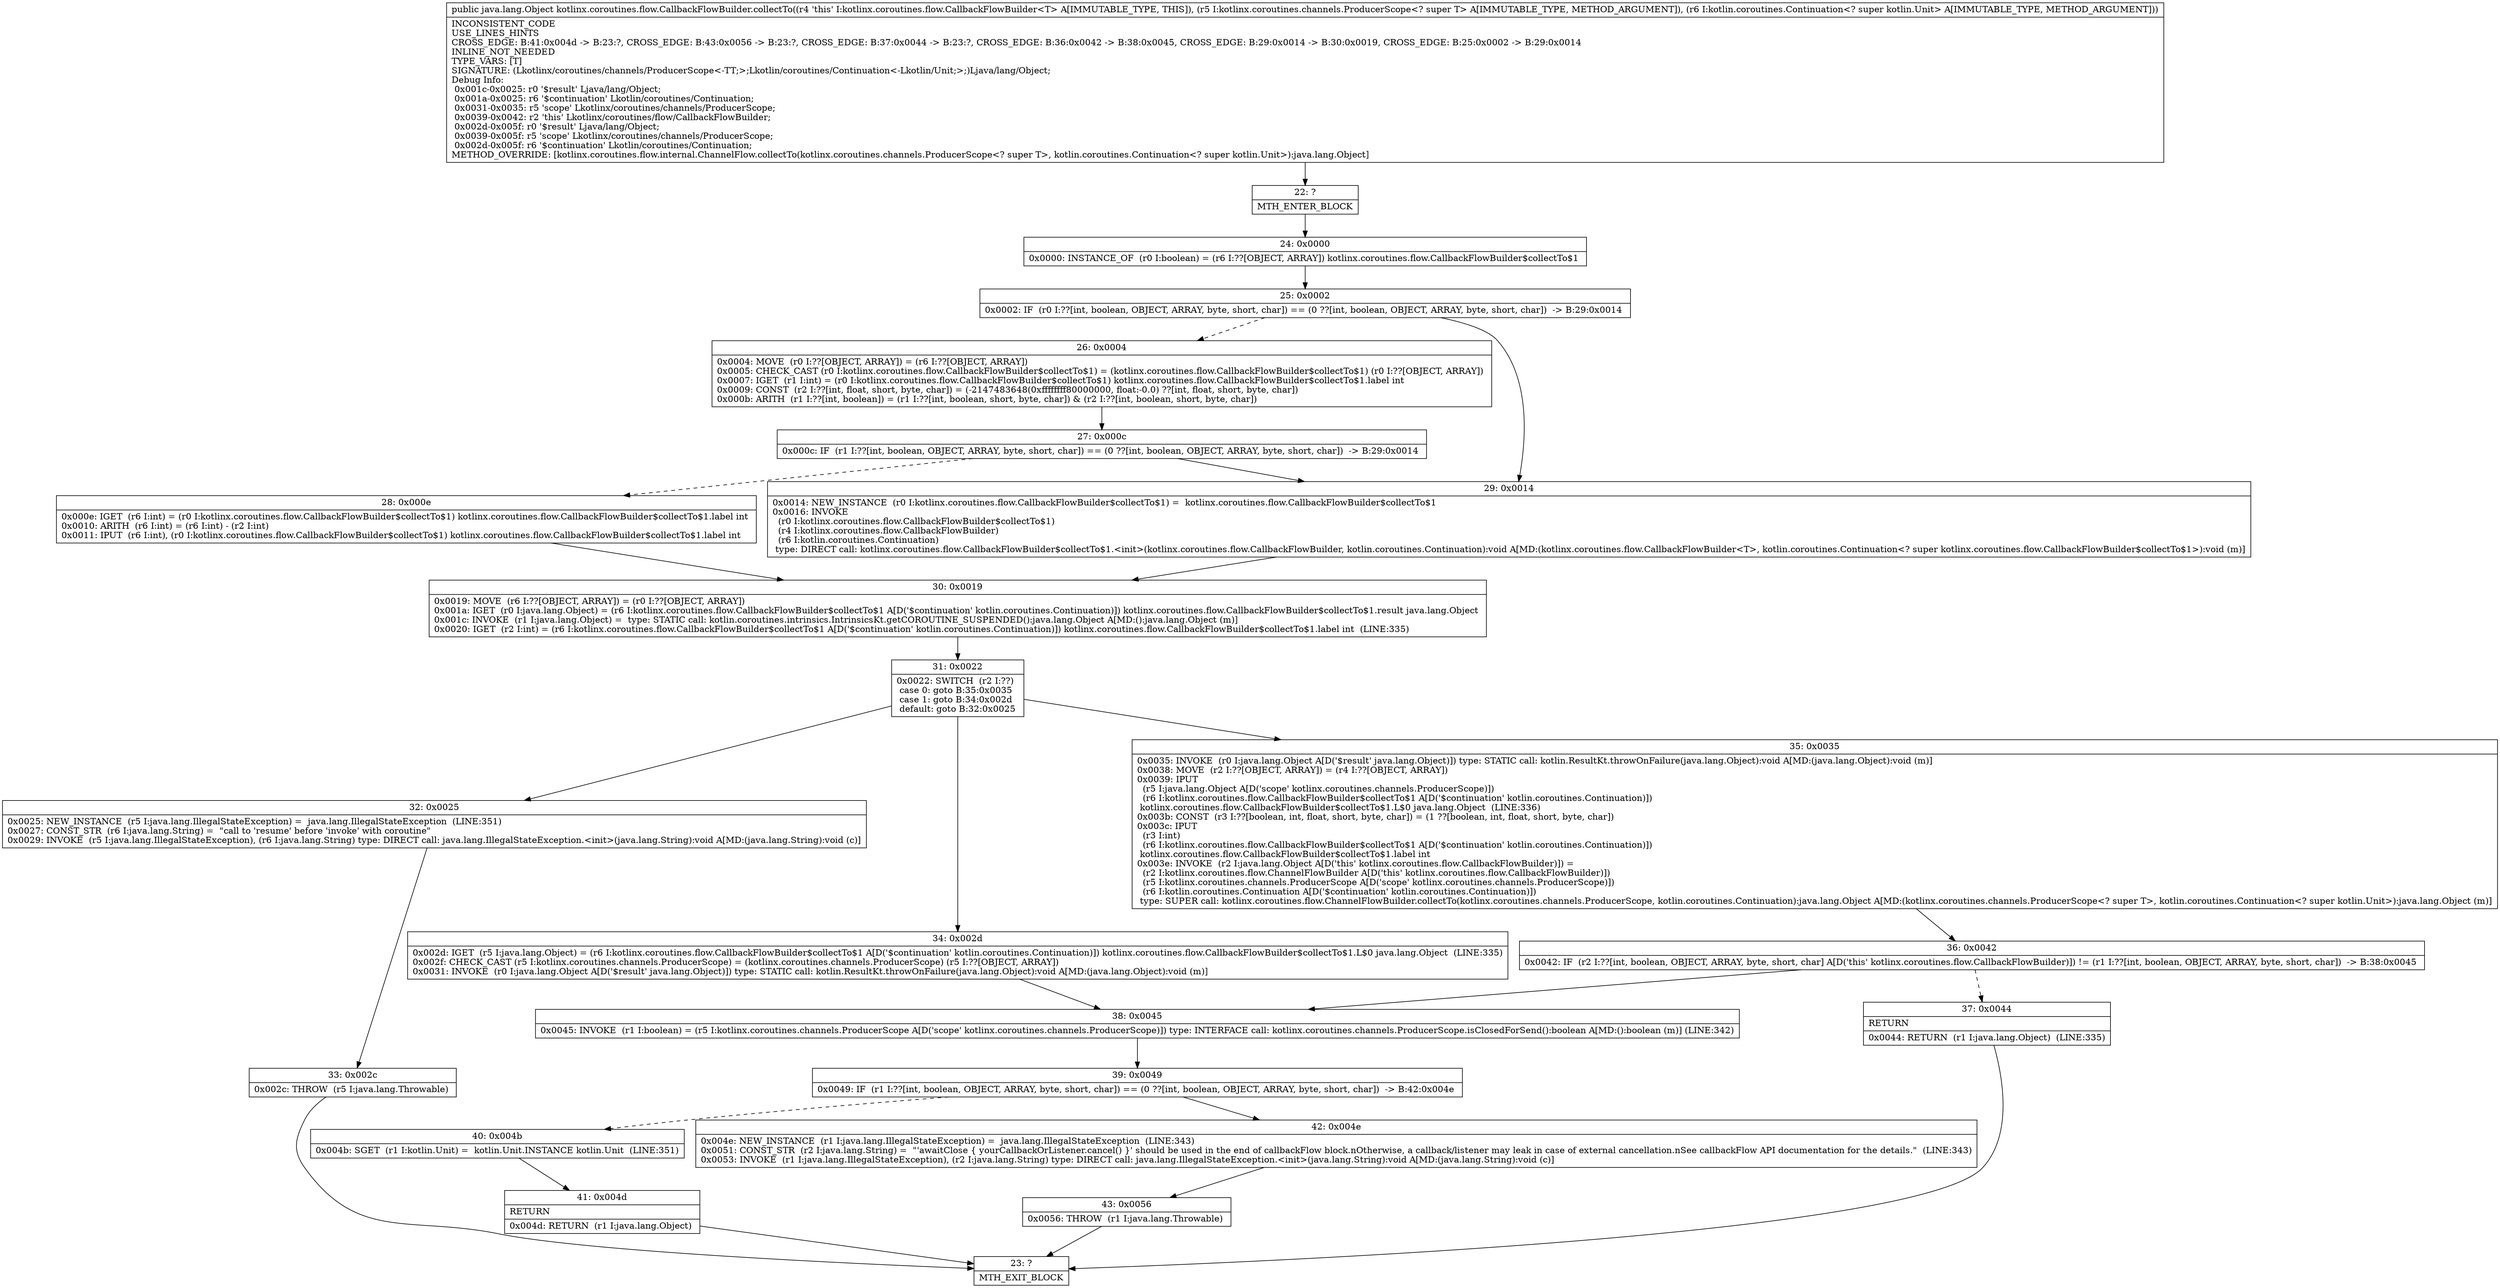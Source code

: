 digraph "CFG forkotlinx.coroutines.flow.CallbackFlowBuilder.collectTo(Lkotlinx\/coroutines\/channels\/ProducerScope;Lkotlin\/coroutines\/Continuation;)Ljava\/lang\/Object;" {
Node_22 [shape=record,label="{22\:\ ?|MTH_ENTER_BLOCK\l}"];
Node_24 [shape=record,label="{24\:\ 0x0000|0x0000: INSTANCE_OF  (r0 I:boolean) = (r6 I:??[OBJECT, ARRAY]) kotlinx.coroutines.flow.CallbackFlowBuilder$collectTo$1 \l}"];
Node_25 [shape=record,label="{25\:\ 0x0002|0x0002: IF  (r0 I:??[int, boolean, OBJECT, ARRAY, byte, short, char]) == (0 ??[int, boolean, OBJECT, ARRAY, byte, short, char])  \-\> B:29:0x0014 \l}"];
Node_26 [shape=record,label="{26\:\ 0x0004|0x0004: MOVE  (r0 I:??[OBJECT, ARRAY]) = (r6 I:??[OBJECT, ARRAY]) \l0x0005: CHECK_CAST (r0 I:kotlinx.coroutines.flow.CallbackFlowBuilder$collectTo$1) = (kotlinx.coroutines.flow.CallbackFlowBuilder$collectTo$1) (r0 I:??[OBJECT, ARRAY]) \l0x0007: IGET  (r1 I:int) = (r0 I:kotlinx.coroutines.flow.CallbackFlowBuilder$collectTo$1) kotlinx.coroutines.flow.CallbackFlowBuilder$collectTo$1.label int \l0x0009: CONST  (r2 I:??[int, float, short, byte, char]) = (\-2147483648(0xffffffff80000000, float:\-0.0) ??[int, float, short, byte, char]) \l0x000b: ARITH  (r1 I:??[int, boolean]) = (r1 I:??[int, boolean, short, byte, char]) & (r2 I:??[int, boolean, short, byte, char]) \l}"];
Node_27 [shape=record,label="{27\:\ 0x000c|0x000c: IF  (r1 I:??[int, boolean, OBJECT, ARRAY, byte, short, char]) == (0 ??[int, boolean, OBJECT, ARRAY, byte, short, char])  \-\> B:29:0x0014 \l}"];
Node_28 [shape=record,label="{28\:\ 0x000e|0x000e: IGET  (r6 I:int) = (r0 I:kotlinx.coroutines.flow.CallbackFlowBuilder$collectTo$1) kotlinx.coroutines.flow.CallbackFlowBuilder$collectTo$1.label int \l0x0010: ARITH  (r6 I:int) = (r6 I:int) \- (r2 I:int) \l0x0011: IPUT  (r6 I:int), (r0 I:kotlinx.coroutines.flow.CallbackFlowBuilder$collectTo$1) kotlinx.coroutines.flow.CallbackFlowBuilder$collectTo$1.label int \l}"];
Node_30 [shape=record,label="{30\:\ 0x0019|0x0019: MOVE  (r6 I:??[OBJECT, ARRAY]) = (r0 I:??[OBJECT, ARRAY]) \l0x001a: IGET  (r0 I:java.lang.Object) = (r6 I:kotlinx.coroutines.flow.CallbackFlowBuilder$collectTo$1 A[D('$continuation' kotlin.coroutines.Continuation)]) kotlinx.coroutines.flow.CallbackFlowBuilder$collectTo$1.result java.lang.Object \l0x001c: INVOKE  (r1 I:java.lang.Object) =  type: STATIC call: kotlin.coroutines.intrinsics.IntrinsicsKt.getCOROUTINE_SUSPENDED():java.lang.Object A[MD:():java.lang.Object (m)]\l0x0020: IGET  (r2 I:int) = (r6 I:kotlinx.coroutines.flow.CallbackFlowBuilder$collectTo$1 A[D('$continuation' kotlin.coroutines.Continuation)]) kotlinx.coroutines.flow.CallbackFlowBuilder$collectTo$1.label int  (LINE:335)\l}"];
Node_31 [shape=record,label="{31\:\ 0x0022|0x0022: SWITCH  (r2 I:??)\l case 0: goto B:35:0x0035\l case 1: goto B:34:0x002d\l default: goto B:32:0x0025 \l}"];
Node_32 [shape=record,label="{32\:\ 0x0025|0x0025: NEW_INSTANCE  (r5 I:java.lang.IllegalStateException) =  java.lang.IllegalStateException  (LINE:351)\l0x0027: CONST_STR  (r6 I:java.lang.String) =  \"call to 'resume' before 'invoke' with coroutine\" \l0x0029: INVOKE  (r5 I:java.lang.IllegalStateException), (r6 I:java.lang.String) type: DIRECT call: java.lang.IllegalStateException.\<init\>(java.lang.String):void A[MD:(java.lang.String):void (c)]\l}"];
Node_33 [shape=record,label="{33\:\ 0x002c|0x002c: THROW  (r5 I:java.lang.Throwable) \l}"];
Node_23 [shape=record,label="{23\:\ ?|MTH_EXIT_BLOCK\l}"];
Node_34 [shape=record,label="{34\:\ 0x002d|0x002d: IGET  (r5 I:java.lang.Object) = (r6 I:kotlinx.coroutines.flow.CallbackFlowBuilder$collectTo$1 A[D('$continuation' kotlin.coroutines.Continuation)]) kotlinx.coroutines.flow.CallbackFlowBuilder$collectTo$1.L$0 java.lang.Object  (LINE:335)\l0x002f: CHECK_CAST (r5 I:kotlinx.coroutines.channels.ProducerScope) = (kotlinx.coroutines.channels.ProducerScope) (r5 I:??[OBJECT, ARRAY]) \l0x0031: INVOKE  (r0 I:java.lang.Object A[D('$result' java.lang.Object)]) type: STATIC call: kotlin.ResultKt.throwOnFailure(java.lang.Object):void A[MD:(java.lang.Object):void (m)]\l}"];
Node_38 [shape=record,label="{38\:\ 0x0045|0x0045: INVOKE  (r1 I:boolean) = (r5 I:kotlinx.coroutines.channels.ProducerScope A[D('scope' kotlinx.coroutines.channels.ProducerScope)]) type: INTERFACE call: kotlinx.coroutines.channels.ProducerScope.isClosedForSend():boolean A[MD:():boolean (m)] (LINE:342)\l}"];
Node_39 [shape=record,label="{39\:\ 0x0049|0x0049: IF  (r1 I:??[int, boolean, OBJECT, ARRAY, byte, short, char]) == (0 ??[int, boolean, OBJECT, ARRAY, byte, short, char])  \-\> B:42:0x004e \l}"];
Node_40 [shape=record,label="{40\:\ 0x004b|0x004b: SGET  (r1 I:kotlin.Unit) =  kotlin.Unit.INSTANCE kotlin.Unit  (LINE:351)\l}"];
Node_41 [shape=record,label="{41\:\ 0x004d|RETURN\l|0x004d: RETURN  (r1 I:java.lang.Object) \l}"];
Node_42 [shape=record,label="{42\:\ 0x004e|0x004e: NEW_INSTANCE  (r1 I:java.lang.IllegalStateException) =  java.lang.IllegalStateException  (LINE:343)\l0x0051: CONST_STR  (r2 I:java.lang.String) =  \"'awaitClose \{ yourCallbackOrListener.cancel() \}' should be used in the end of callbackFlow block.nOtherwise, a callback\/listener may leak in case of external cancellation.nSee callbackFlow API documentation for the details.\"  (LINE:343)\l0x0053: INVOKE  (r1 I:java.lang.IllegalStateException), (r2 I:java.lang.String) type: DIRECT call: java.lang.IllegalStateException.\<init\>(java.lang.String):void A[MD:(java.lang.String):void (c)]\l}"];
Node_43 [shape=record,label="{43\:\ 0x0056|0x0056: THROW  (r1 I:java.lang.Throwable) \l}"];
Node_35 [shape=record,label="{35\:\ 0x0035|0x0035: INVOKE  (r0 I:java.lang.Object A[D('$result' java.lang.Object)]) type: STATIC call: kotlin.ResultKt.throwOnFailure(java.lang.Object):void A[MD:(java.lang.Object):void (m)]\l0x0038: MOVE  (r2 I:??[OBJECT, ARRAY]) = (r4 I:??[OBJECT, ARRAY]) \l0x0039: IPUT  \l  (r5 I:java.lang.Object A[D('scope' kotlinx.coroutines.channels.ProducerScope)])\l  (r6 I:kotlinx.coroutines.flow.CallbackFlowBuilder$collectTo$1 A[D('$continuation' kotlin.coroutines.Continuation)])\l kotlinx.coroutines.flow.CallbackFlowBuilder$collectTo$1.L$0 java.lang.Object  (LINE:336)\l0x003b: CONST  (r3 I:??[boolean, int, float, short, byte, char]) = (1 ??[boolean, int, float, short, byte, char]) \l0x003c: IPUT  \l  (r3 I:int)\l  (r6 I:kotlinx.coroutines.flow.CallbackFlowBuilder$collectTo$1 A[D('$continuation' kotlin.coroutines.Continuation)])\l kotlinx.coroutines.flow.CallbackFlowBuilder$collectTo$1.label int \l0x003e: INVOKE  (r2 I:java.lang.Object A[D('this' kotlinx.coroutines.flow.CallbackFlowBuilder)]) = \l  (r2 I:kotlinx.coroutines.flow.ChannelFlowBuilder A[D('this' kotlinx.coroutines.flow.CallbackFlowBuilder)])\l  (r5 I:kotlinx.coroutines.channels.ProducerScope A[D('scope' kotlinx.coroutines.channels.ProducerScope)])\l  (r6 I:kotlin.coroutines.Continuation A[D('$continuation' kotlin.coroutines.Continuation)])\l type: SUPER call: kotlinx.coroutines.flow.ChannelFlowBuilder.collectTo(kotlinx.coroutines.channels.ProducerScope, kotlin.coroutines.Continuation):java.lang.Object A[MD:(kotlinx.coroutines.channels.ProducerScope\<? super T\>, kotlin.coroutines.Continuation\<? super kotlin.Unit\>):java.lang.Object (m)]\l}"];
Node_36 [shape=record,label="{36\:\ 0x0042|0x0042: IF  (r2 I:??[int, boolean, OBJECT, ARRAY, byte, short, char] A[D('this' kotlinx.coroutines.flow.CallbackFlowBuilder)]) != (r1 I:??[int, boolean, OBJECT, ARRAY, byte, short, char])  \-\> B:38:0x0045 \l}"];
Node_37 [shape=record,label="{37\:\ 0x0044|RETURN\l|0x0044: RETURN  (r1 I:java.lang.Object)  (LINE:335)\l}"];
Node_29 [shape=record,label="{29\:\ 0x0014|0x0014: NEW_INSTANCE  (r0 I:kotlinx.coroutines.flow.CallbackFlowBuilder$collectTo$1) =  kotlinx.coroutines.flow.CallbackFlowBuilder$collectTo$1 \l0x0016: INVOKE  \l  (r0 I:kotlinx.coroutines.flow.CallbackFlowBuilder$collectTo$1)\l  (r4 I:kotlinx.coroutines.flow.CallbackFlowBuilder)\l  (r6 I:kotlin.coroutines.Continuation)\l type: DIRECT call: kotlinx.coroutines.flow.CallbackFlowBuilder$collectTo$1.\<init\>(kotlinx.coroutines.flow.CallbackFlowBuilder, kotlin.coroutines.Continuation):void A[MD:(kotlinx.coroutines.flow.CallbackFlowBuilder\<T\>, kotlin.coroutines.Continuation\<? super kotlinx.coroutines.flow.CallbackFlowBuilder$collectTo$1\>):void (m)]\l}"];
MethodNode[shape=record,label="{public java.lang.Object kotlinx.coroutines.flow.CallbackFlowBuilder.collectTo((r4 'this' I:kotlinx.coroutines.flow.CallbackFlowBuilder\<T\> A[IMMUTABLE_TYPE, THIS]), (r5 I:kotlinx.coroutines.channels.ProducerScope\<? super T\> A[IMMUTABLE_TYPE, METHOD_ARGUMENT]), (r6 I:kotlin.coroutines.Continuation\<? super kotlin.Unit\> A[IMMUTABLE_TYPE, METHOD_ARGUMENT]))  | INCONSISTENT_CODE\lUSE_LINES_HINTS\lCROSS_EDGE: B:41:0x004d \-\> B:23:?, CROSS_EDGE: B:43:0x0056 \-\> B:23:?, CROSS_EDGE: B:37:0x0044 \-\> B:23:?, CROSS_EDGE: B:36:0x0042 \-\> B:38:0x0045, CROSS_EDGE: B:29:0x0014 \-\> B:30:0x0019, CROSS_EDGE: B:25:0x0002 \-\> B:29:0x0014\lINLINE_NOT_NEEDED\lTYPE_VARS: [T]\lSIGNATURE: (Lkotlinx\/coroutines\/channels\/ProducerScope\<\-TT;\>;Lkotlin\/coroutines\/Continuation\<\-Lkotlin\/Unit;\>;)Ljava\/lang\/Object;\lDebug Info:\l  0x001c\-0x0025: r0 '$result' Ljava\/lang\/Object;\l  0x001a\-0x0025: r6 '$continuation' Lkotlin\/coroutines\/Continuation;\l  0x0031\-0x0035: r5 'scope' Lkotlinx\/coroutines\/channels\/ProducerScope;\l  0x0039\-0x0042: r2 'this' Lkotlinx\/coroutines\/flow\/CallbackFlowBuilder;\l  0x002d\-0x005f: r0 '$result' Ljava\/lang\/Object;\l  0x0039\-0x005f: r5 'scope' Lkotlinx\/coroutines\/channels\/ProducerScope;\l  0x002d\-0x005f: r6 '$continuation' Lkotlin\/coroutines\/Continuation;\lMETHOD_OVERRIDE: [kotlinx.coroutines.flow.internal.ChannelFlow.collectTo(kotlinx.coroutines.channels.ProducerScope\<? super T\>, kotlin.coroutines.Continuation\<? super kotlin.Unit\>):java.lang.Object]\l}"];
MethodNode -> Node_22;Node_22 -> Node_24;
Node_24 -> Node_25;
Node_25 -> Node_26[style=dashed];
Node_25 -> Node_29;
Node_26 -> Node_27;
Node_27 -> Node_28[style=dashed];
Node_27 -> Node_29;
Node_28 -> Node_30;
Node_30 -> Node_31;
Node_31 -> Node_32;
Node_31 -> Node_34;
Node_31 -> Node_35;
Node_32 -> Node_33;
Node_33 -> Node_23;
Node_34 -> Node_38;
Node_38 -> Node_39;
Node_39 -> Node_40[style=dashed];
Node_39 -> Node_42;
Node_40 -> Node_41;
Node_41 -> Node_23;
Node_42 -> Node_43;
Node_43 -> Node_23;
Node_35 -> Node_36;
Node_36 -> Node_37[style=dashed];
Node_36 -> Node_38;
Node_37 -> Node_23;
Node_29 -> Node_30;
}

